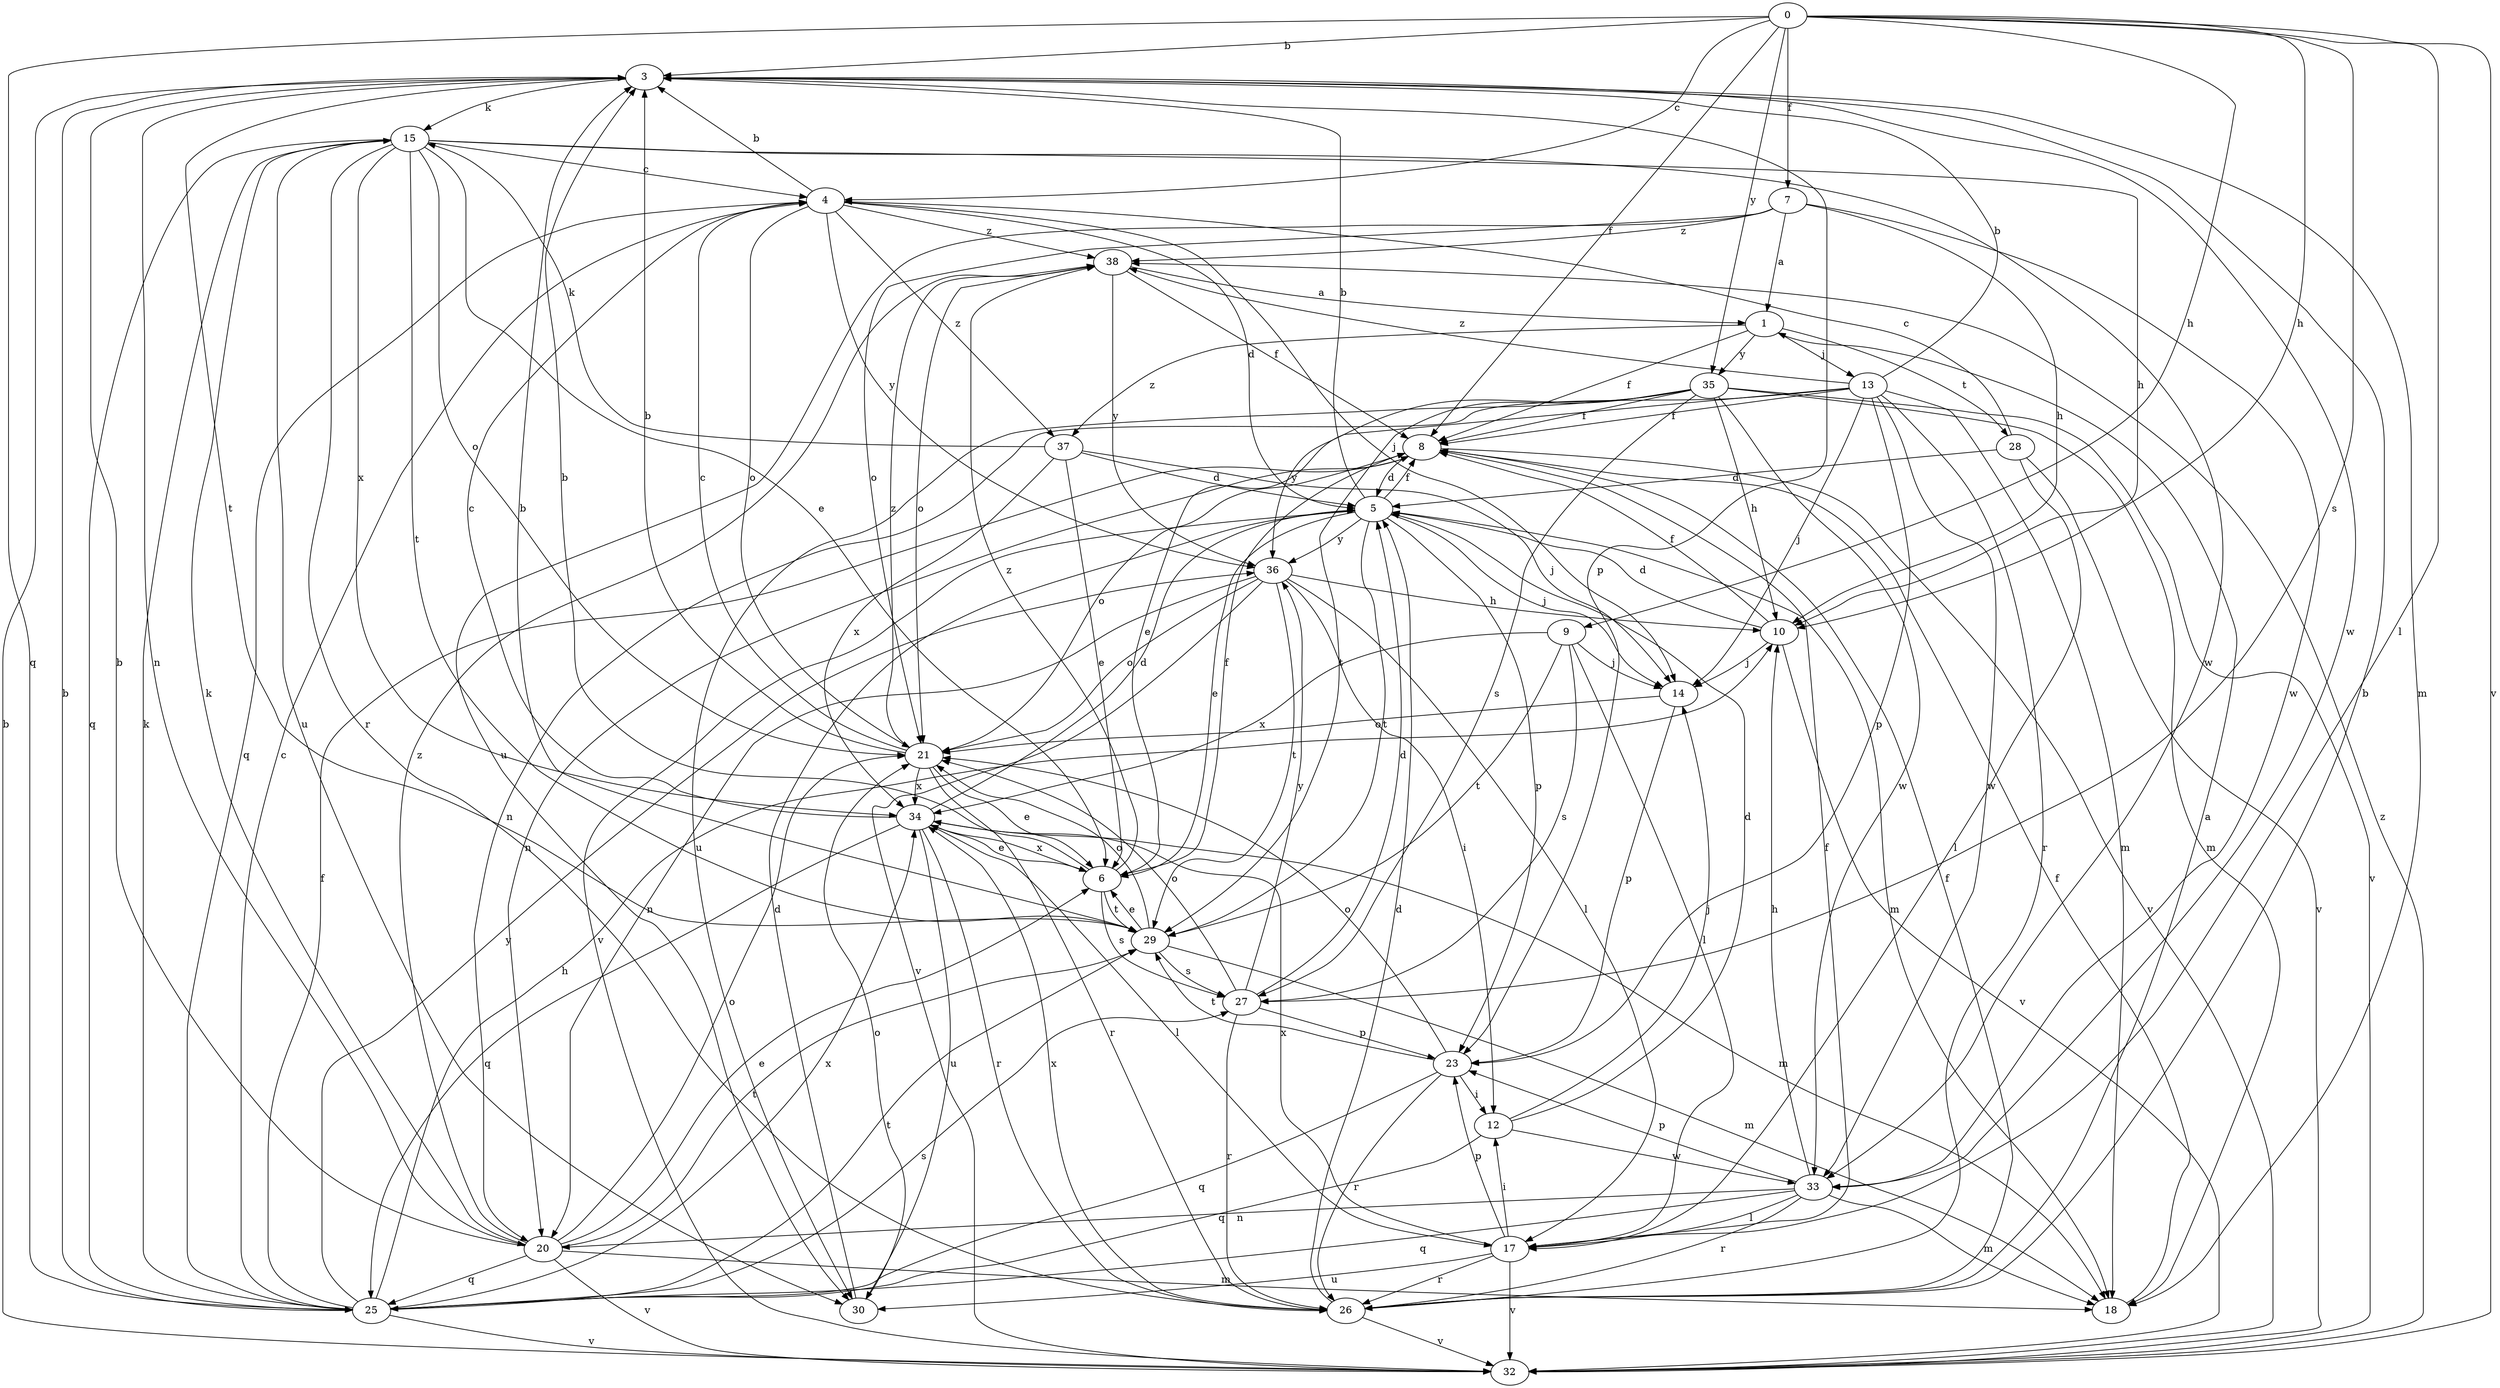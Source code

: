 strict digraph  {
0;
1;
3;
4;
5;
6;
7;
8;
9;
10;
12;
13;
14;
15;
17;
18;
20;
21;
23;
25;
26;
27;
28;
29;
30;
32;
33;
34;
35;
36;
37;
38;
0 -> 3  [label=b];
0 -> 4  [label=c];
0 -> 7  [label=f];
0 -> 8  [label=f];
0 -> 9  [label=h];
0 -> 10  [label=h];
0 -> 17  [label=l];
0 -> 25  [label=q];
0 -> 27  [label=s];
0 -> 32  [label=v];
0 -> 35  [label=y];
1 -> 8  [label=f];
1 -> 13  [label=j];
1 -> 28  [label=t];
1 -> 35  [label=y];
1 -> 37  [label=z];
3 -> 15  [label=k];
3 -> 18  [label=m];
3 -> 20  [label=n];
3 -> 23  [label=p];
3 -> 29  [label=t];
3 -> 33  [label=w];
4 -> 3  [label=b];
4 -> 5  [label=d];
4 -> 14  [label=j];
4 -> 21  [label=o];
4 -> 25  [label=q];
4 -> 36  [label=y];
4 -> 37  [label=z];
4 -> 38  [label=z];
5 -> 3  [label=b];
5 -> 6  [label=e];
5 -> 8  [label=f];
5 -> 14  [label=j];
5 -> 18  [label=m];
5 -> 23  [label=p];
5 -> 29  [label=t];
5 -> 32  [label=v];
5 -> 36  [label=y];
6 -> 3  [label=b];
6 -> 8  [label=f];
6 -> 27  [label=s];
6 -> 29  [label=t];
6 -> 34  [label=x];
6 -> 38  [label=z];
7 -> 1  [label=a];
7 -> 10  [label=h];
7 -> 21  [label=o];
7 -> 30  [label=u];
7 -> 33  [label=w];
7 -> 38  [label=z];
8 -> 5  [label=d];
8 -> 20  [label=n];
8 -> 21  [label=o];
8 -> 32  [label=v];
9 -> 14  [label=j];
9 -> 17  [label=l];
9 -> 27  [label=s];
9 -> 29  [label=t];
9 -> 34  [label=x];
10 -> 5  [label=d];
10 -> 8  [label=f];
10 -> 14  [label=j];
10 -> 32  [label=v];
12 -> 5  [label=d];
12 -> 14  [label=j];
12 -> 25  [label=q];
12 -> 33  [label=w];
13 -> 3  [label=b];
13 -> 6  [label=e];
13 -> 8  [label=f];
13 -> 14  [label=j];
13 -> 18  [label=m];
13 -> 20  [label=n];
13 -> 23  [label=p];
13 -> 26  [label=r];
13 -> 33  [label=w];
13 -> 38  [label=z];
14 -> 21  [label=o];
14 -> 23  [label=p];
15 -> 4  [label=c];
15 -> 6  [label=e];
15 -> 10  [label=h];
15 -> 21  [label=o];
15 -> 25  [label=q];
15 -> 26  [label=r];
15 -> 29  [label=t];
15 -> 30  [label=u];
15 -> 33  [label=w];
15 -> 34  [label=x];
17 -> 8  [label=f];
17 -> 12  [label=i];
17 -> 23  [label=p];
17 -> 26  [label=r];
17 -> 30  [label=u];
17 -> 32  [label=v];
17 -> 34  [label=x];
18 -> 8  [label=f];
20 -> 3  [label=b];
20 -> 6  [label=e];
20 -> 15  [label=k];
20 -> 18  [label=m];
20 -> 21  [label=o];
20 -> 25  [label=q];
20 -> 29  [label=t];
20 -> 32  [label=v];
20 -> 38  [label=z];
21 -> 3  [label=b];
21 -> 4  [label=c];
21 -> 6  [label=e];
21 -> 26  [label=r];
21 -> 34  [label=x];
21 -> 38  [label=z];
23 -> 12  [label=i];
23 -> 21  [label=o];
23 -> 25  [label=q];
23 -> 26  [label=r];
23 -> 29  [label=t];
25 -> 3  [label=b];
25 -> 4  [label=c];
25 -> 8  [label=f];
25 -> 10  [label=h];
25 -> 15  [label=k];
25 -> 27  [label=s];
25 -> 29  [label=t];
25 -> 32  [label=v];
25 -> 34  [label=x];
25 -> 36  [label=y];
26 -> 1  [label=a];
26 -> 3  [label=b];
26 -> 5  [label=d];
26 -> 8  [label=f];
26 -> 32  [label=v];
26 -> 34  [label=x];
27 -> 5  [label=d];
27 -> 21  [label=o];
27 -> 23  [label=p];
27 -> 26  [label=r];
27 -> 36  [label=y];
28 -> 4  [label=c];
28 -> 5  [label=d];
28 -> 17  [label=l];
28 -> 32  [label=v];
29 -> 3  [label=b];
29 -> 6  [label=e];
29 -> 18  [label=m];
29 -> 21  [label=o];
29 -> 27  [label=s];
30 -> 5  [label=d];
30 -> 21  [label=o];
32 -> 3  [label=b];
32 -> 38  [label=z];
33 -> 10  [label=h];
33 -> 17  [label=l];
33 -> 18  [label=m];
33 -> 20  [label=n];
33 -> 23  [label=p];
33 -> 25  [label=q];
33 -> 26  [label=r];
34 -> 4  [label=c];
34 -> 5  [label=d];
34 -> 6  [label=e];
34 -> 17  [label=l];
34 -> 18  [label=m];
34 -> 25  [label=q];
34 -> 26  [label=r];
34 -> 30  [label=u];
35 -> 8  [label=f];
35 -> 10  [label=h];
35 -> 18  [label=m];
35 -> 27  [label=s];
35 -> 29  [label=t];
35 -> 30  [label=u];
35 -> 32  [label=v];
35 -> 33  [label=w];
35 -> 36  [label=y];
36 -> 10  [label=h];
36 -> 12  [label=i];
36 -> 17  [label=l];
36 -> 20  [label=n];
36 -> 21  [label=o];
36 -> 29  [label=t];
36 -> 32  [label=v];
37 -> 5  [label=d];
37 -> 6  [label=e];
37 -> 14  [label=j];
37 -> 15  [label=k];
37 -> 34  [label=x];
38 -> 1  [label=a];
38 -> 8  [label=f];
38 -> 21  [label=o];
38 -> 36  [label=y];
}
